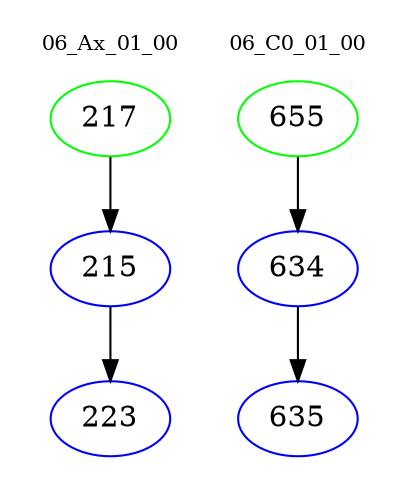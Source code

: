 digraph{
subgraph cluster_0 {
color = white
label = "06_Ax_01_00";
fontsize=10;
T0_217 [label="217", color="green"]
T0_217 -> T0_215 [color="black"]
T0_215 [label="215", color="blue"]
T0_215 -> T0_223 [color="black"]
T0_223 [label="223", color="blue"]
}
subgraph cluster_1 {
color = white
label = "06_C0_01_00";
fontsize=10;
T1_655 [label="655", color="green"]
T1_655 -> T1_634 [color="black"]
T1_634 [label="634", color="blue"]
T1_634 -> T1_635 [color="black"]
T1_635 [label="635", color="blue"]
}
}
